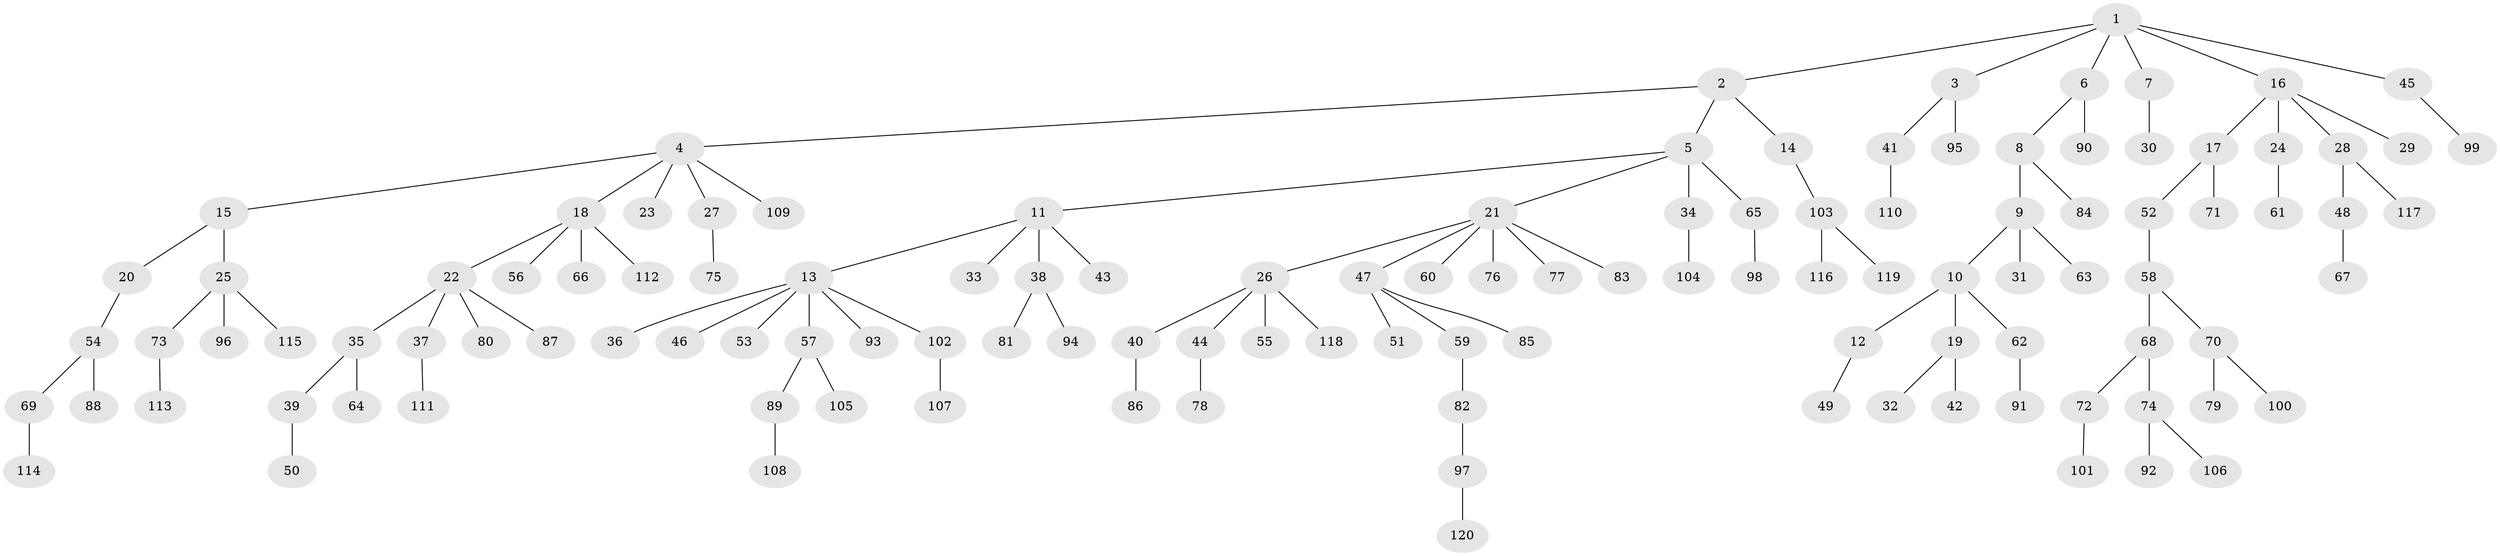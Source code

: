 // coarse degree distribution, {8: 0.027777777777777776, 5: 0.05555555555555555, 10: 0.027777777777777776, 2: 0.1388888888888889, 1: 0.6944444444444444, 4: 0.027777777777777776, 3: 0.027777777777777776}
// Generated by graph-tools (version 1.1) at 2025/19/03/04/25 18:19:11]
// undirected, 120 vertices, 119 edges
graph export_dot {
graph [start="1"]
  node [color=gray90,style=filled];
  1;
  2;
  3;
  4;
  5;
  6;
  7;
  8;
  9;
  10;
  11;
  12;
  13;
  14;
  15;
  16;
  17;
  18;
  19;
  20;
  21;
  22;
  23;
  24;
  25;
  26;
  27;
  28;
  29;
  30;
  31;
  32;
  33;
  34;
  35;
  36;
  37;
  38;
  39;
  40;
  41;
  42;
  43;
  44;
  45;
  46;
  47;
  48;
  49;
  50;
  51;
  52;
  53;
  54;
  55;
  56;
  57;
  58;
  59;
  60;
  61;
  62;
  63;
  64;
  65;
  66;
  67;
  68;
  69;
  70;
  71;
  72;
  73;
  74;
  75;
  76;
  77;
  78;
  79;
  80;
  81;
  82;
  83;
  84;
  85;
  86;
  87;
  88;
  89;
  90;
  91;
  92;
  93;
  94;
  95;
  96;
  97;
  98;
  99;
  100;
  101;
  102;
  103;
  104;
  105;
  106;
  107;
  108;
  109;
  110;
  111;
  112;
  113;
  114;
  115;
  116;
  117;
  118;
  119;
  120;
  1 -- 2;
  1 -- 3;
  1 -- 6;
  1 -- 7;
  1 -- 16;
  1 -- 45;
  2 -- 4;
  2 -- 5;
  2 -- 14;
  3 -- 41;
  3 -- 95;
  4 -- 15;
  4 -- 18;
  4 -- 23;
  4 -- 27;
  4 -- 109;
  5 -- 11;
  5 -- 21;
  5 -- 34;
  5 -- 65;
  6 -- 8;
  6 -- 90;
  7 -- 30;
  8 -- 9;
  8 -- 84;
  9 -- 10;
  9 -- 31;
  9 -- 63;
  10 -- 12;
  10 -- 19;
  10 -- 62;
  11 -- 13;
  11 -- 33;
  11 -- 38;
  11 -- 43;
  12 -- 49;
  13 -- 36;
  13 -- 46;
  13 -- 53;
  13 -- 57;
  13 -- 93;
  13 -- 102;
  14 -- 103;
  15 -- 20;
  15 -- 25;
  16 -- 17;
  16 -- 24;
  16 -- 28;
  16 -- 29;
  17 -- 52;
  17 -- 71;
  18 -- 22;
  18 -- 56;
  18 -- 66;
  18 -- 112;
  19 -- 32;
  19 -- 42;
  20 -- 54;
  21 -- 26;
  21 -- 47;
  21 -- 60;
  21 -- 76;
  21 -- 77;
  21 -- 83;
  22 -- 35;
  22 -- 37;
  22 -- 80;
  22 -- 87;
  24 -- 61;
  25 -- 73;
  25 -- 96;
  25 -- 115;
  26 -- 40;
  26 -- 44;
  26 -- 55;
  26 -- 118;
  27 -- 75;
  28 -- 48;
  28 -- 117;
  34 -- 104;
  35 -- 39;
  35 -- 64;
  37 -- 111;
  38 -- 81;
  38 -- 94;
  39 -- 50;
  40 -- 86;
  41 -- 110;
  44 -- 78;
  45 -- 99;
  47 -- 51;
  47 -- 59;
  47 -- 85;
  48 -- 67;
  52 -- 58;
  54 -- 69;
  54 -- 88;
  57 -- 89;
  57 -- 105;
  58 -- 68;
  58 -- 70;
  59 -- 82;
  62 -- 91;
  65 -- 98;
  68 -- 72;
  68 -- 74;
  69 -- 114;
  70 -- 79;
  70 -- 100;
  72 -- 101;
  73 -- 113;
  74 -- 92;
  74 -- 106;
  82 -- 97;
  89 -- 108;
  97 -- 120;
  102 -- 107;
  103 -- 116;
  103 -- 119;
}
